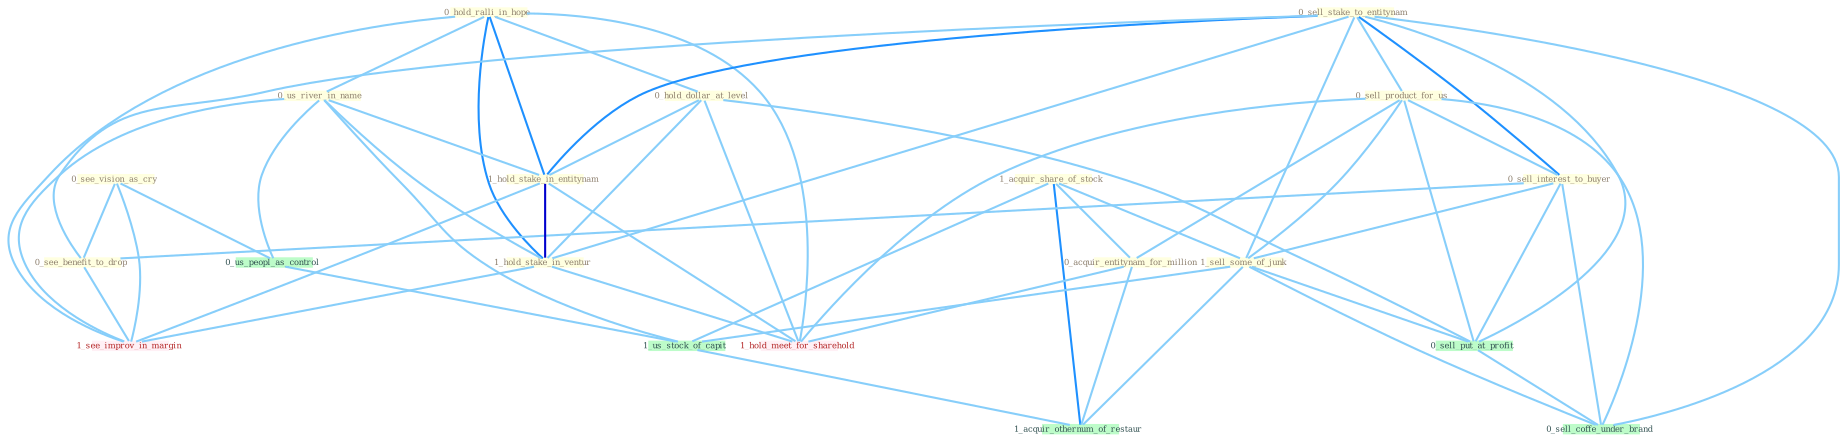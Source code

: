 Graph G{ 
    node
    [shape=polygon,style=filled,width=.5,height=.06,color="#BDFCC9",fixedsize=true,fontsize=4,
    fontcolor="#2f4f4f"];
    {node
    [color="#ffffe0", fontcolor="#8b7d6b"] "0_hold_ralli_in_hope " "0_see_vision_as_cry " "0_sell_stake_to_entitynam " "0_us_river_in_name " "0_sell_product_for_us " "1_acquir_share_of_stock " "0_acquir_entitynam_for_million " "0_sell_interest_to_buyer " "0_hold_dollar_at_level " "1_sell_some_of_junk " "1_hold_stake_in_entitynam " "1_hold_stake_in_ventur " "0_see_benefit_to_drop "}
{node [color="#fff0f5", fontcolor="#b22222"] "1_see_improv_in_margin " "1_hold_meet_for_sharehold "}
edge [color="#B0E2FF"];

	"0_hold_ralli_in_hope " -- "0_us_river_in_name " [w="1", color="#87cefa" ];
	"0_hold_ralli_in_hope " -- "0_hold_dollar_at_level " [w="1", color="#87cefa" ];
	"0_hold_ralli_in_hope " -- "1_hold_stake_in_entitynam " [w="2", color="#1e90ff" , len=0.8];
	"0_hold_ralli_in_hope " -- "1_hold_stake_in_ventur " [w="2", color="#1e90ff" , len=0.8];
	"0_hold_ralli_in_hope " -- "1_see_improv_in_margin " [w="1", color="#87cefa" ];
	"0_hold_ralli_in_hope " -- "1_hold_meet_for_sharehold " [w="1", color="#87cefa" ];
	"0_see_vision_as_cry " -- "0_see_benefit_to_drop " [w="1", color="#87cefa" ];
	"0_see_vision_as_cry " -- "0_us_peopl_as_control " [w="1", color="#87cefa" ];
	"0_see_vision_as_cry " -- "1_see_improv_in_margin " [w="1", color="#87cefa" ];
	"0_sell_stake_to_entitynam " -- "0_sell_product_for_us " [w="1", color="#87cefa" ];
	"0_sell_stake_to_entitynam " -- "0_sell_interest_to_buyer " [w="2", color="#1e90ff" , len=0.8];
	"0_sell_stake_to_entitynam " -- "1_sell_some_of_junk " [w="1", color="#87cefa" ];
	"0_sell_stake_to_entitynam " -- "1_hold_stake_in_entitynam " [w="2", color="#1e90ff" , len=0.8];
	"0_sell_stake_to_entitynam " -- "1_hold_stake_in_ventur " [w="1", color="#87cefa" ];
	"0_sell_stake_to_entitynam " -- "0_see_benefit_to_drop " [w="1", color="#87cefa" ];
	"0_sell_stake_to_entitynam " -- "0_sell_put_at_profit " [w="1", color="#87cefa" ];
	"0_sell_stake_to_entitynam " -- "0_sell_coffe_under_brand " [w="1", color="#87cefa" ];
	"0_us_river_in_name " -- "1_hold_stake_in_entitynam " [w="1", color="#87cefa" ];
	"0_us_river_in_name " -- "1_hold_stake_in_ventur " [w="1", color="#87cefa" ];
	"0_us_river_in_name " -- "0_us_peopl_as_control " [w="1", color="#87cefa" ];
	"0_us_river_in_name " -- "1_us_stock_of_capit " [w="1", color="#87cefa" ];
	"0_us_river_in_name " -- "1_see_improv_in_margin " [w="1", color="#87cefa" ];
	"0_sell_product_for_us " -- "0_acquir_entitynam_for_million " [w="1", color="#87cefa" ];
	"0_sell_product_for_us " -- "0_sell_interest_to_buyer " [w="1", color="#87cefa" ];
	"0_sell_product_for_us " -- "1_sell_some_of_junk " [w="1", color="#87cefa" ];
	"0_sell_product_for_us " -- "0_sell_put_at_profit " [w="1", color="#87cefa" ];
	"0_sell_product_for_us " -- "0_sell_coffe_under_brand " [w="1", color="#87cefa" ];
	"0_sell_product_for_us " -- "1_hold_meet_for_sharehold " [w="1", color="#87cefa" ];
	"1_acquir_share_of_stock " -- "0_acquir_entitynam_for_million " [w="1", color="#87cefa" ];
	"1_acquir_share_of_stock " -- "1_sell_some_of_junk " [w="1", color="#87cefa" ];
	"1_acquir_share_of_stock " -- "1_us_stock_of_capit " [w="1", color="#87cefa" ];
	"1_acquir_share_of_stock " -- "1_acquir_othernum_of_restaur " [w="2", color="#1e90ff" , len=0.8];
	"0_acquir_entitynam_for_million " -- "1_hold_meet_for_sharehold " [w="1", color="#87cefa" ];
	"0_acquir_entitynam_for_million " -- "1_acquir_othernum_of_restaur " [w="1", color="#87cefa" ];
	"0_sell_interest_to_buyer " -- "1_sell_some_of_junk " [w="1", color="#87cefa" ];
	"0_sell_interest_to_buyer " -- "0_see_benefit_to_drop " [w="1", color="#87cefa" ];
	"0_sell_interest_to_buyer " -- "0_sell_put_at_profit " [w="1", color="#87cefa" ];
	"0_sell_interest_to_buyer " -- "0_sell_coffe_under_brand " [w="1", color="#87cefa" ];
	"0_hold_dollar_at_level " -- "1_hold_stake_in_entitynam " [w="1", color="#87cefa" ];
	"0_hold_dollar_at_level " -- "1_hold_stake_in_ventur " [w="1", color="#87cefa" ];
	"0_hold_dollar_at_level " -- "0_sell_put_at_profit " [w="1", color="#87cefa" ];
	"0_hold_dollar_at_level " -- "1_hold_meet_for_sharehold " [w="1", color="#87cefa" ];
	"1_sell_some_of_junk " -- "0_sell_put_at_profit " [w="1", color="#87cefa" ];
	"1_sell_some_of_junk " -- "1_us_stock_of_capit " [w="1", color="#87cefa" ];
	"1_sell_some_of_junk " -- "0_sell_coffe_under_brand " [w="1", color="#87cefa" ];
	"1_sell_some_of_junk " -- "1_acquir_othernum_of_restaur " [w="1", color="#87cefa" ];
	"1_hold_stake_in_entitynam " -- "1_hold_stake_in_ventur " [w="3", color="#0000cd" , len=0.6];
	"1_hold_stake_in_entitynam " -- "1_see_improv_in_margin " [w="1", color="#87cefa" ];
	"1_hold_stake_in_entitynam " -- "1_hold_meet_for_sharehold " [w="1", color="#87cefa" ];
	"1_hold_stake_in_ventur " -- "1_see_improv_in_margin " [w="1", color="#87cefa" ];
	"1_hold_stake_in_ventur " -- "1_hold_meet_for_sharehold " [w="1", color="#87cefa" ];
	"0_see_benefit_to_drop " -- "1_see_improv_in_margin " [w="1", color="#87cefa" ];
	"0_us_peopl_as_control " -- "1_us_stock_of_capit " [w="1", color="#87cefa" ];
	"0_sell_put_at_profit " -- "0_sell_coffe_under_brand " [w="1", color="#87cefa" ];
	"1_us_stock_of_capit " -- "1_acquir_othernum_of_restaur " [w="1", color="#87cefa" ];
}